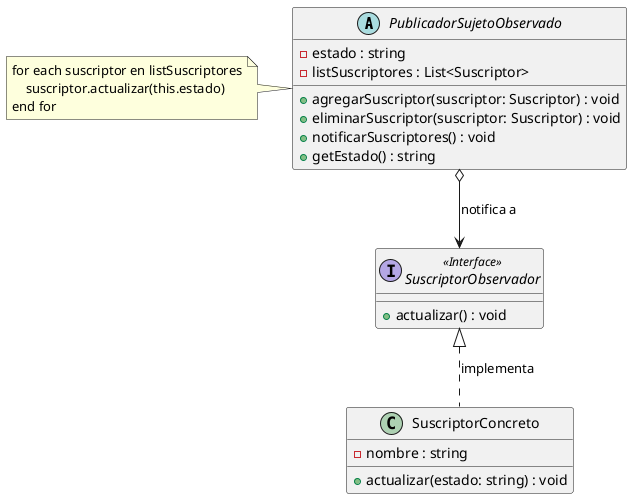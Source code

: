 @startuml Teory about observer pattern



abstract class PublicadorSujetoObservado {
    - estado : string
    - listSuscriptores : List<Suscriptor>
    + agregarSuscriptor(suscriptor: Suscriptor) : void
    + eliminarSuscriptor(suscriptor: Suscriptor) : void
    + notificarSuscriptores() : void
    + getEstado() : string
}



interface SuscriptorObservador <<Interface>> {
    + actualizar() : void
}
class SuscriptorConcreto{
    - nombre : string
    + actualizar(estado: string) : void
}



PublicadorSujetoObservado o--> SuscriptorObservador : "notifica a"
SuscriptorObservador <|.. SuscriptorConcreto : "implementa"




note left of PublicadorSujetoObservado
    for each suscriptor en listSuscriptores
        suscriptor.actualizar(this.estado)
    end for
end note